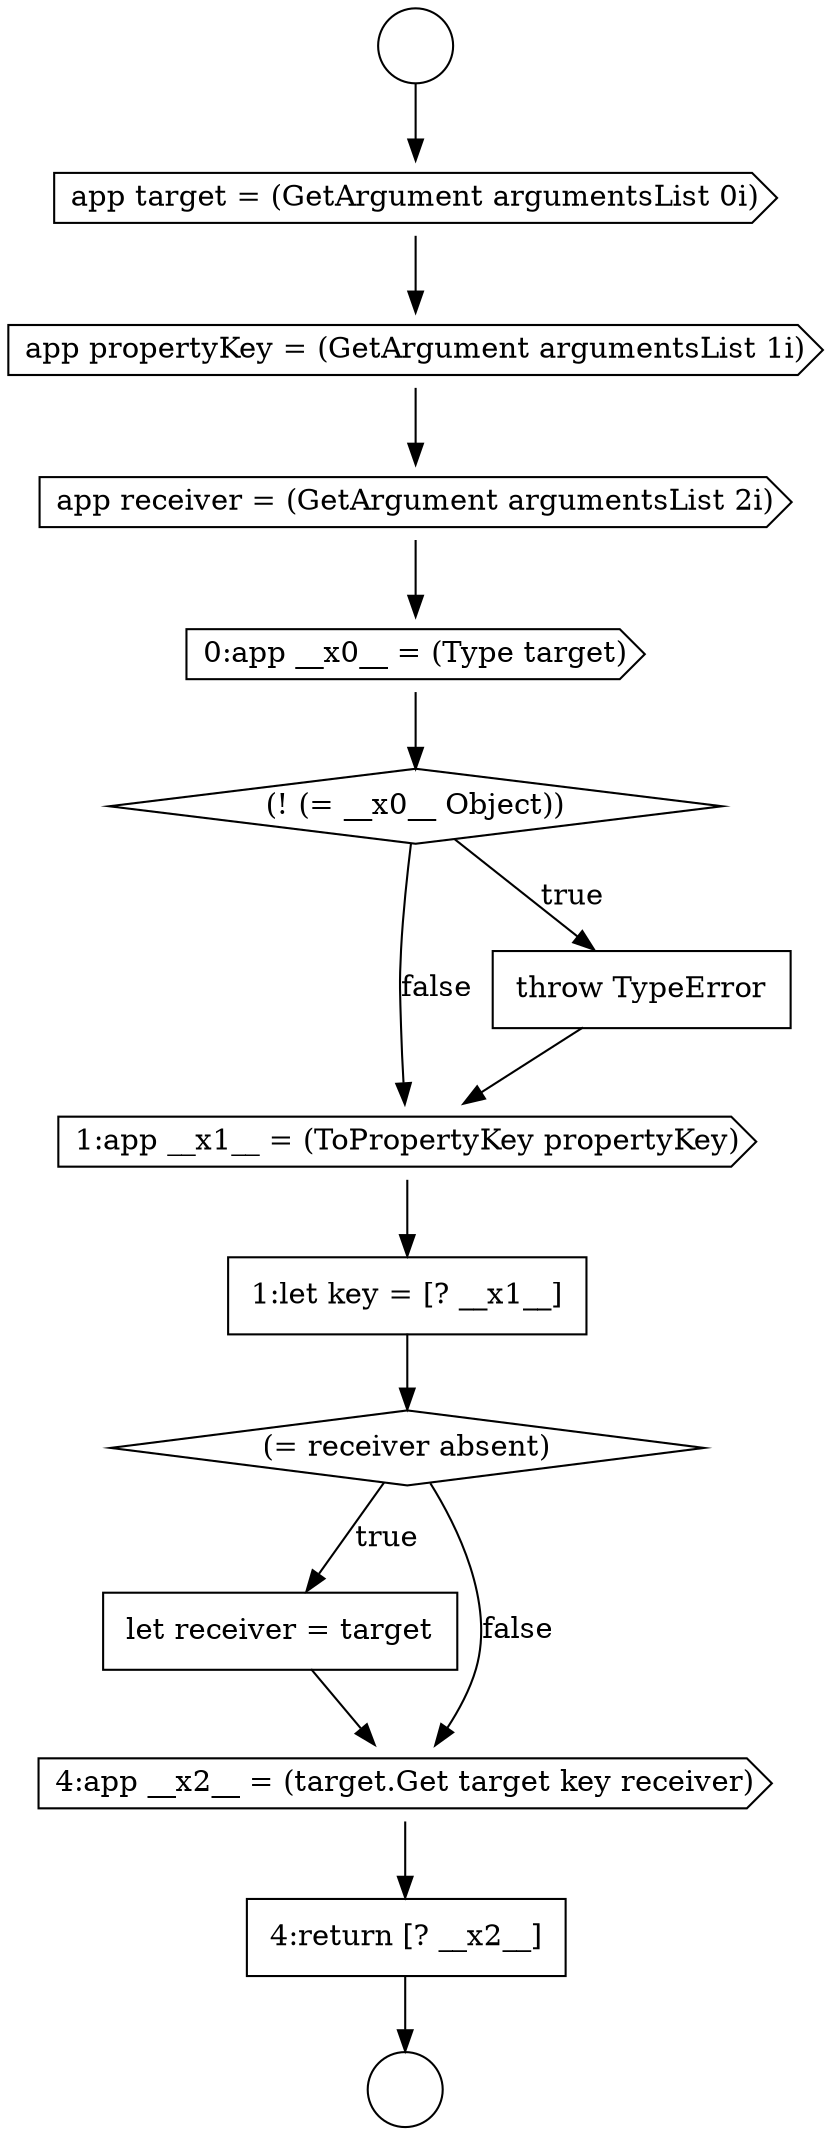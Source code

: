 digraph {
  node16745 [shape=diamond, label=<<font color="black">(! (= __x0__ Object))</font>> color="black" fillcolor="white" style=filled]
  node16752 [shape=none, margin=0, label=<<font color="black">
    <table border="0" cellborder="1" cellspacing="0" cellpadding="10">
      <tr><td align="left">4:return [? __x2__]</td></tr>
    </table>
  </font>> color="black" fillcolor="white" style=filled]
  node16740 [shape=circle label=" " color="black" fillcolor="white" style=filled]
  node16744 [shape=cds, label=<<font color="black">0:app __x0__ = (Type target)</font>> color="black" fillcolor="white" style=filled]
  node16741 [shape=cds, label=<<font color="black">app target = (GetArgument argumentsList 0i)</font>> color="black" fillcolor="white" style=filled]
  node16747 [shape=cds, label=<<font color="black">1:app __x1__ = (ToPropertyKey propertyKey)</font>> color="black" fillcolor="white" style=filled]
  node16750 [shape=none, margin=0, label=<<font color="black">
    <table border="0" cellborder="1" cellspacing="0" cellpadding="10">
      <tr><td align="left">let receiver = target</td></tr>
    </table>
  </font>> color="black" fillcolor="white" style=filled]
  node16742 [shape=cds, label=<<font color="black">app propertyKey = (GetArgument argumentsList 1i)</font>> color="black" fillcolor="white" style=filled]
  node16749 [shape=diamond, label=<<font color="black">(= receiver absent)</font>> color="black" fillcolor="white" style=filled]
  node16746 [shape=none, margin=0, label=<<font color="black">
    <table border="0" cellborder="1" cellspacing="0" cellpadding="10">
      <tr><td align="left">throw TypeError</td></tr>
    </table>
  </font>> color="black" fillcolor="white" style=filled]
  node16739 [shape=circle label=" " color="black" fillcolor="white" style=filled]
  node16743 [shape=cds, label=<<font color="black">app receiver = (GetArgument argumentsList 2i)</font>> color="black" fillcolor="white" style=filled]
  node16751 [shape=cds, label=<<font color="black">4:app __x2__ = (target.Get target key receiver)</font>> color="black" fillcolor="white" style=filled]
  node16748 [shape=none, margin=0, label=<<font color="black">
    <table border="0" cellborder="1" cellspacing="0" cellpadding="10">
      <tr><td align="left">1:let key = [? __x1__]</td></tr>
    </table>
  </font>> color="black" fillcolor="white" style=filled]
  node16746 -> node16747 [ color="black"]
  node16752 -> node16740 [ color="black"]
  node16742 -> node16743 [ color="black"]
  node16750 -> node16751 [ color="black"]
  node16741 -> node16742 [ color="black"]
  node16744 -> node16745 [ color="black"]
  node16743 -> node16744 [ color="black"]
  node16751 -> node16752 [ color="black"]
  node16748 -> node16749 [ color="black"]
  node16739 -> node16741 [ color="black"]
  node16747 -> node16748 [ color="black"]
  node16745 -> node16746 [label=<<font color="black">true</font>> color="black"]
  node16745 -> node16747 [label=<<font color="black">false</font>> color="black"]
  node16749 -> node16750 [label=<<font color="black">true</font>> color="black"]
  node16749 -> node16751 [label=<<font color="black">false</font>> color="black"]
}
